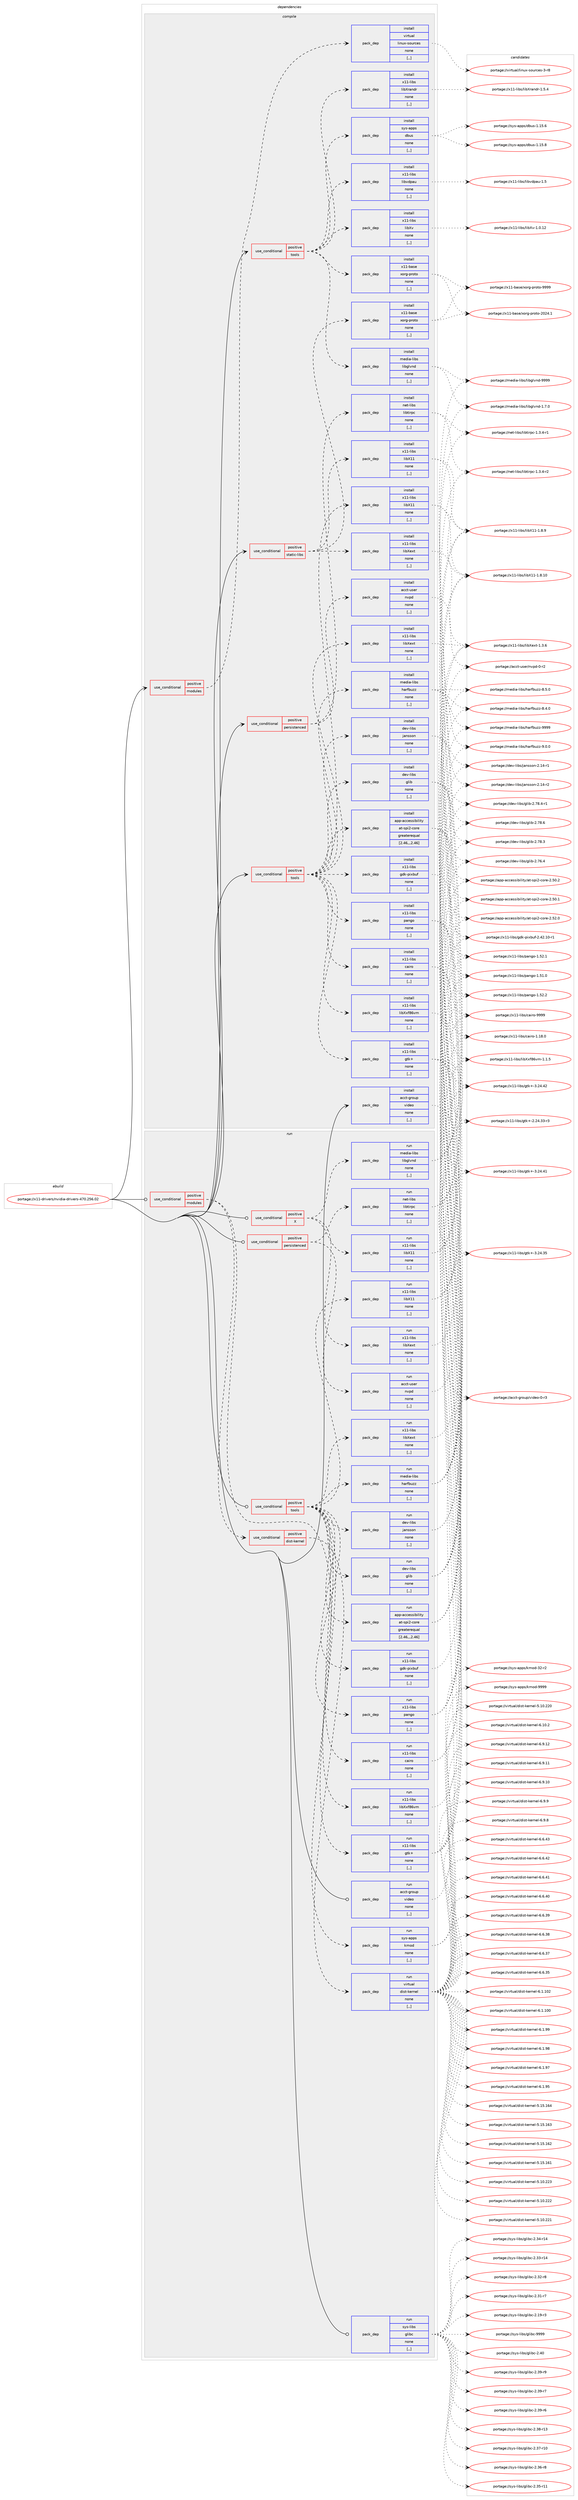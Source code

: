 digraph prolog {

# *************
# Graph options
# *************

newrank=true;
concentrate=true;
compound=true;
graph [rankdir=LR,fontname=Helvetica,fontsize=10,ranksep=1.5];#, ranksep=2.5, nodesep=0.2];
edge  [arrowhead=vee];
node  [fontname=Helvetica,fontsize=10];

# **********
# The ebuild
# **********

subgraph cluster_leftcol {
color=gray;
label=<<i>ebuild</i>>;
id [label="portage://x11-drivers/nvidia-drivers-470.256.02", color=red, width=4, href="../x11-drivers/nvidia-drivers-470.256.02.svg"];
}

# ****************
# The dependencies
# ****************

subgraph cluster_midcol {
color=gray;
label=<<i>dependencies</i>>;
subgraph cluster_compile {
fillcolor="#eeeeee";
style=filled;
label=<<i>compile</i>>;
subgraph cond121554 {
dependency456800 [label=<<TABLE BORDER="0" CELLBORDER="1" CELLSPACING="0" CELLPADDING="4"><TR><TD ROWSPAN="3" CELLPADDING="10">use_conditional</TD></TR><TR><TD>positive</TD></TR><TR><TD>modules</TD></TR></TABLE>>, shape=none, color=red];
subgraph pack331864 {
dependency456801 [label=<<TABLE BORDER="0" CELLBORDER="1" CELLSPACING="0" CELLPADDING="4" WIDTH="220"><TR><TD ROWSPAN="6" CELLPADDING="30">pack_dep</TD></TR><TR><TD WIDTH="110">install</TD></TR><TR><TD>virtual</TD></TR><TR><TD>linux-sources</TD></TR><TR><TD>none</TD></TR><TR><TD>[,,]</TD></TR></TABLE>>, shape=none, color=blue];
}
dependency456800:e -> dependency456801:w [weight=20,style="dashed",arrowhead="vee"];
}
id:e -> dependency456800:w [weight=20,style="solid",arrowhead="vee"];
subgraph cond121555 {
dependency456802 [label=<<TABLE BORDER="0" CELLBORDER="1" CELLSPACING="0" CELLPADDING="4"><TR><TD ROWSPAN="3" CELLPADDING="10">use_conditional</TD></TR><TR><TD>positive</TD></TR><TR><TD>persistenced</TD></TR></TABLE>>, shape=none, color=red];
subgraph pack331865 {
dependency456803 [label=<<TABLE BORDER="0" CELLBORDER="1" CELLSPACING="0" CELLPADDING="4" WIDTH="220"><TR><TD ROWSPAN="6" CELLPADDING="30">pack_dep</TD></TR><TR><TD WIDTH="110">install</TD></TR><TR><TD>acct-user</TD></TR><TR><TD>nvpd</TD></TR><TR><TD>none</TD></TR><TR><TD>[,,]</TD></TR></TABLE>>, shape=none, color=blue];
}
dependency456802:e -> dependency456803:w [weight=20,style="dashed",arrowhead="vee"];
subgraph pack331866 {
dependency456804 [label=<<TABLE BORDER="0" CELLBORDER="1" CELLSPACING="0" CELLPADDING="4" WIDTH="220"><TR><TD ROWSPAN="6" CELLPADDING="30">pack_dep</TD></TR><TR><TD WIDTH="110">install</TD></TR><TR><TD>net-libs</TD></TR><TR><TD>libtirpc</TD></TR><TR><TD>none</TD></TR><TR><TD>[,,]</TD></TR></TABLE>>, shape=none, color=blue];
}
dependency456802:e -> dependency456804:w [weight=20,style="dashed",arrowhead="vee"];
}
id:e -> dependency456802:w [weight=20,style="solid",arrowhead="vee"];
subgraph cond121556 {
dependency456805 [label=<<TABLE BORDER="0" CELLBORDER="1" CELLSPACING="0" CELLPADDING="4"><TR><TD ROWSPAN="3" CELLPADDING="10">use_conditional</TD></TR><TR><TD>positive</TD></TR><TR><TD>static-libs</TD></TR></TABLE>>, shape=none, color=red];
subgraph pack331867 {
dependency456806 [label=<<TABLE BORDER="0" CELLBORDER="1" CELLSPACING="0" CELLPADDING="4" WIDTH="220"><TR><TD ROWSPAN="6" CELLPADDING="30">pack_dep</TD></TR><TR><TD WIDTH="110">install</TD></TR><TR><TD>x11-base</TD></TR><TR><TD>xorg-proto</TD></TR><TR><TD>none</TD></TR><TR><TD>[,,]</TD></TR></TABLE>>, shape=none, color=blue];
}
dependency456805:e -> dependency456806:w [weight=20,style="dashed",arrowhead="vee"];
subgraph pack331868 {
dependency456807 [label=<<TABLE BORDER="0" CELLBORDER="1" CELLSPACING="0" CELLPADDING="4" WIDTH="220"><TR><TD ROWSPAN="6" CELLPADDING="30">pack_dep</TD></TR><TR><TD WIDTH="110">install</TD></TR><TR><TD>x11-libs</TD></TR><TR><TD>libX11</TD></TR><TR><TD>none</TD></TR><TR><TD>[,,]</TD></TR></TABLE>>, shape=none, color=blue];
}
dependency456805:e -> dependency456807:w [weight=20,style="dashed",arrowhead="vee"];
subgraph pack331869 {
dependency456808 [label=<<TABLE BORDER="0" CELLBORDER="1" CELLSPACING="0" CELLPADDING="4" WIDTH="220"><TR><TD ROWSPAN="6" CELLPADDING="30">pack_dep</TD></TR><TR><TD WIDTH="110">install</TD></TR><TR><TD>x11-libs</TD></TR><TR><TD>libXext</TD></TR><TR><TD>none</TD></TR><TR><TD>[,,]</TD></TR></TABLE>>, shape=none, color=blue];
}
dependency456805:e -> dependency456808:w [weight=20,style="dashed",arrowhead="vee"];
}
id:e -> dependency456805:w [weight=20,style="solid",arrowhead="vee"];
subgraph cond121557 {
dependency456809 [label=<<TABLE BORDER="0" CELLBORDER="1" CELLSPACING="0" CELLPADDING="4"><TR><TD ROWSPAN="3" CELLPADDING="10">use_conditional</TD></TR><TR><TD>positive</TD></TR><TR><TD>tools</TD></TR></TABLE>>, shape=none, color=red];
subgraph pack331870 {
dependency456810 [label=<<TABLE BORDER="0" CELLBORDER="1" CELLSPACING="0" CELLPADDING="4" WIDTH="220"><TR><TD ROWSPAN="6" CELLPADDING="30">pack_dep</TD></TR><TR><TD WIDTH="110">install</TD></TR><TR><TD>app-accessibility</TD></TR><TR><TD>at-spi2-core</TD></TR><TR><TD>greaterequal</TD></TR><TR><TD>[2.46,,,2.46]</TD></TR></TABLE>>, shape=none, color=blue];
}
dependency456809:e -> dependency456810:w [weight=20,style="dashed",arrowhead="vee"];
subgraph pack331871 {
dependency456811 [label=<<TABLE BORDER="0" CELLBORDER="1" CELLSPACING="0" CELLPADDING="4" WIDTH="220"><TR><TD ROWSPAN="6" CELLPADDING="30">pack_dep</TD></TR><TR><TD WIDTH="110">install</TD></TR><TR><TD>dev-libs</TD></TR><TR><TD>glib</TD></TR><TR><TD>none</TD></TR><TR><TD>[,,]</TD></TR></TABLE>>, shape=none, color=blue];
}
dependency456809:e -> dependency456811:w [weight=20,style="dashed",arrowhead="vee"];
subgraph pack331872 {
dependency456812 [label=<<TABLE BORDER="0" CELLBORDER="1" CELLSPACING="0" CELLPADDING="4" WIDTH="220"><TR><TD ROWSPAN="6" CELLPADDING="30">pack_dep</TD></TR><TR><TD WIDTH="110">install</TD></TR><TR><TD>dev-libs</TD></TR><TR><TD>jansson</TD></TR><TR><TD>none</TD></TR><TR><TD>[,,]</TD></TR></TABLE>>, shape=none, color=blue];
}
dependency456809:e -> dependency456812:w [weight=20,style="dashed",arrowhead="vee"];
subgraph pack331873 {
dependency456813 [label=<<TABLE BORDER="0" CELLBORDER="1" CELLSPACING="0" CELLPADDING="4" WIDTH="220"><TR><TD ROWSPAN="6" CELLPADDING="30">pack_dep</TD></TR><TR><TD WIDTH="110">install</TD></TR><TR><TD>media-libs</TD></TR><TR><TD>harfbuzz</TD></TR><TR><TD>none</TD></TR><TR><TD>[,,]</TD></TR></TABLE>>, shape=none, color=blue];
}
dependency456809:e -> dependency456813:w [weight=20,style="dashed",arrowhead="vee"];
subgraph pack331874 {
dependency456814 [label=<<TABLE BORDER="0" CELLBORDER="1" CELLSPACING="0" CELLPADDING="4" WIDTH="220"><TR><TD ROWSPAN="6" CELLPADDING="30">pack_dep</TD></TR><TR><TD WIDTH="110">install</TD></TR><TR><TD>x11-libs</TD></TR><TR><TD>cairo</TD></TR><TR><TD>none</TD></TR><TR><TD>[,,]</TD></TR></TABLE>>, shape=none, color=blue];
}
dependency456809:e -> dependency456814:w [weight=20,style="dashed",arrowhead="vee"];
subgraph pack331875 {
dependency456815 [label=<<TABLE BORDER="0" CELLBORDER="1" CELLSPACING="0" CELLPADDING="4" WIDTH="220"><TR><TD ROWSPAN="6" CELLPADDING="30">pack_dep</TD></TR><TR><TD WIDTH="110">install</TD></TR><TR><TD>x11-libs</TD></TR><TR><TD>gdk-pixbuf</TD></TR><TR><TD>none</TD></TR><TR><TD>[,,]</TD></TR></TABLE>>, shape=none, color=blue];
}
dependency456809:e -> dependency456815:w [weight=20,style="dashed",arrowhead="vee"];
subgraph pack331876 {
dependency456816 [label=<<TABLE BORDER="0" CELLBORDER="1" CELLSPACING="0" CELLPADDING="4" WIDTH="220"><TR><TD ROWSPAN="6" CELLPADDING="30">pack_dep</TD></TR><TR><TD WIDTH="110">install</TD></TR><TR><TD>x11-libs</TD></TR><TR><TD>gtk+</TD></TR><TR><TD>none</TD></TR><TR><TD>[,,]</TD></TR></TABLE>>, shape=none, color=blue];
}
dependency456809:e -> dependency456816:w [weight=20,style="dashed",arrowhead="vee"];
subgraph pack331877 {
dependency456817 [label=<<TABLE BORDER="0" CELLBORDER="1" CELLSPACING="0" CELLPADDING="4" WIDTH="220"><TR><TD ROWSPAN="6" CELLPADDING="30">pack_dep</TD></TR><TR><TD WIDTH="110">install</TD></TR><TR><TD>x11-libs</TD></TR><TR><TD>libX11</TD></TR><TR><TD>none</TD></TR><TR><TD>[,,]</TD></TR></TABLE>>, shape=none, color=blue];
}
dependency456809:e -> dependency456817:w [weight=20,style="dashed",arrowhead="vee"];
subgraph pack331878 {
dependency456818 [label=<<TABLE BORDER="0" CELLBORDER="1" CELLSPACING="0" CELLPADDING="4" WIDTH="220"><TR><TD ROWSPAN="6" CELLPADDING="30">pack_dep</TD></TR><TR><TD WIDTH="110">install</TD></TR><TR><TD>x11-libs</TD></TR><TR><TD>libXext</TD></TR><TR><TD>none</TD></TR><TR><TD>[,,]</TD></TR></TABLE>>, shape=none, color=blue];
}
dependency456809:e -> dependency456818:w [weight=20,style="dashed",arrowhead="vee"];
subgraph pack331879 {
dependency456819 [label=<<TABLE BORDER="0" CELLBORDER="1" CELLSPACING="0" CELLPADDING="4" WIDTH="220"><TR><TD ROWSPAN="6" CELLPADDING="30">pack_dep</TD></TR><TR><TD WIDTH="110">install</TD></TR><TR><TD>x11-libs</TD></TR><TR><TD>libXxf86vm</TD></TR><TR><TD>none</TD></TR><TR><TD>[,,]</TD></TR></TABLE>>, shape=none, color=blue];
}
dependency456809:e -> dependency456819:w [weight=20,style="dashed",arrowhead="vee"];
subgraph pack331880 {
dependency456820 [label=<<TABLE BORDER="0" CELLBORDER="1" CELLSPACING="0" CELLPADDING="4" WIDTH="220"><TR><TD ROWSPAN="6" CELLPADDING="30">pack_dep</TD></TR><TR><TD WIDTH="110">install</TD></TR><TR><TD>x11-libs</TD></TR><TR><TD>pango</TD></TR><TR><TD>none</TD></TR><TR><TD>[,,]</TD></TR></TABLE>>, shape=none, color=blue];
}
dependency456809:e -> dependency456820:w [weight=20,style="dashed",arrowhead="vee"];
}
id:e -> dependency456809:w [weight=20,style="solid",arrowhead="vee"];
subgraph cond121558 {
dependency456821 [label=<<TABLE BORDER="0" CELLBORDER="1" CELLSPACING="0" CELLPADDING="4"><TR><TD ROWSPAN="3" CELLPADDING="10">use_conditional</TD></TR><TR><TD>positive</TD></TR><TR><TD>tools</TD></TR></TABLE>>, shape=none, color=red];
subgraph pack331881 {
dependency456822 [label=<<TABLE BORDER="0" CELLBORDER="1" CELLSPACING="0" CELLPADDING="4" WIDTH="220"><TR><TD ROWSPAN="6" CELLPADDING="30">pack_dep</TD></TR><TR><TD WIDTH="110">install</TD></TR><TR><TD>media-libs</TD></TR><TR><TD>libglvnd</TD></TR><TR><TD>none</TD></TR><TR><TD>[,,]</TD></TR></TABLE>>, shape=none, color=blue];
}
dependency456821:e -> dependency456822:w [weight=20,style="dashed",arrowhead="vee"];
subgraph pack331882 {
dependency456823 [label=<<TABLE BORDER="0" CELLBORDER="1" CELLSPACING="0" CELLPADDING="4" WIDTH="220"><TR><TD ROWSPAN="6" CELLPADDING="30">pack_dep</TD></TR><TR><TD WIDTH="110">install</TD></TR><TR><TD>sys-apps</TD></TR><TR><TD>dbus</TD></TR><TR><TD>none</TD></TR><TR><TD>[,,]</TD></TR></TABLE>>, shape=none, color=blue];
}
dependency456821:e -> dependency456823:w [weight=20,style="dashed",arrowhead="vee"];
subgraph pack331883 {
dependency456824 [label=<<TABLE BORDER="0" CELLBORDER="1" CELLSPACING="0" CELLPADDING="4" WIDTH="220"><TR><TD ROWSPAN="6" CELLPADDING="30">pack_dep</TD></TR><TR><TD WIDTH="110">install</TD></TR><TR><TD>x11-base</TD></TR><TR><TD>xorg-proto</TD></TR><TR><TD>none</TD></TR><TR><TD>[,,]</TD></TR></TABLE>>, shape=none, color=blue];
}
dependency456821:e -> dependency456824:w [weight=20,style="dashed",arrowhead="vee"];
subgraph pack331884 {
dependency456825 [label=<<TABLE BORDER="0" CELLBORDER="1" CELLSPACING="0" CELLPADDING="4" WIDTH="220"><TR><TD ROWSPAN="6" CELLPADDING="30">pack_dep</TD></TR><TR><TD WIDTH="110">install</TD></TR><TR><TD>x11-libs</TD></TR><TR><TD>libXrandr</TD></TR><TR><TD>none</TD></TR><TR><TD>[,,]</TD></TR></TABLE>>, shape=none, color=blue];
}
dependency456821:e -> dependency456825:w [weight=20,style="dashed",arrowhead="vee"];
subgraph pack331885 {
dependency456826 [label=<<TABLE BORDER="0" CELLBORDER="1" CELLSPACING="0" CELLPADDING="4" WIDTH="220"><TR><TD ROWSPAN="6" CELLPADDING="30">pack_dep</TD></TR><TR><TD WIDTH="110">install</TD></TR><TR><TD>x11-libs</TD></TR><TR><TD>libXv</TD></TR><TR><TD>none</TD></TR><TR><TD>[,,]</TD></TR></TABLE>>, shape=none, color=blue];
}
dependency456821:e -> dependency456826:w [weight=20,style="dashed",arrowhead="vee"];
subgraph pack331886 {
dependency456827 [label=<<TABLE BORDER="0" CELLBORDER="1" CELLSPACING="0" CELLPADDING="4" WIDTH="220"><TR><TD ROWSPAN="6" CELLPADDING="30">pack_dep</TD></TR><TR><TD WIDTH="110">install</TD></TR><TR><TD>x11-libs</TD></TR><TR><TD>libvdpau</TD></TR><TR><TD>none</TD></TR><TR><TD>[,,]</TD></TR></TABLE>>, shape=none, color=blue];
}
dependency456821:e -> dependency456827:w [weight=20,style="dashed",arrowhead="vee"];
}
id:e -> dependency456821:w [weight=20,style="solid",arrowhead="vee"];
subgraph pack331887 {
dependency456828 [label=<<TABLE BORDER="0" CELLBORDER="1" CELLSPACING="0" CELLPADDING="4" WIDTH="220"><TR><TD ROWSPAN="6" CELLPADDING="30">pack_dep</TD></TR><TR><TD WIDTH="110">install</TD></TR><TR><TD>acct-group</TD></TR><TR><TD>video</TD></TR><TR><TD>none</TD></TR><TR><TD>[,,]</TD></TR></TABLE>>, shape=none, color=blue];
}
id:e -> dependency456828:w [weight=20,style="solid",arrowhead="vee"];
}
subgraph cluster_compileandrun {
fillcolor="#eeeeee";
style=filled;
label=<<i>compile and run</i>>;
}
subgraph cluster_run {
fillcolor="#eeeeee";
style=filled;
label=<<i>run</i>>;
subgraph cond121559 {
dependency456829 [label=<<TABLE BORDER="0" CELLBORDER="1" CELLSPACING="0" CELLPADDING="4"><TR><TD ROWSPAN="3" CELLPADDING="10">use_conditional</TD></TR><TR><TD>positive</TD></TR><TR><TD>X</TD></TR></TABLE>>, shape=none, color=red];
subgraph pack331888 {
dependency456830 [label=<<TABLE BORDER="0" CELLBORDER="1" CELLSPACING="0" CELLPADDING="4" WIDTH="220"><TR><TD ROWSPAN="6" CELLPADDING="30">pack_dep</TD></TR><TR><TD WIDTH="110">run</TD></TR><TR><TD>media-libs</TD></TR><TR><TD>libglvnd</TD></TR><TR><TD>none</TD></TR><TR><TD>[,,]</TD></TR></TABLE>>, shape=none, color=blue];
}
dependency456829:e -> dependency456830:w [weight=20,style="dashed",arrowhead="vee"];
subgraph pack331889 {
dependency456831 [label=<<TABLE BORDER="0" CELLBORDER="1" CELLSPACING="0" CELLPADDING="4" WIDTH="220"><TR><TD ROWSPAN="6" CELLPADDING="30">pack_dep</TD></TR><TR><TD WIDTH="110">run</TD></TR><TR><TD>x11-libs</TD></TR><TR><TD>libX11</TD></TR><TR><TD>none</TD></TR><TR><TD>[,,]</TD></TR></TABLE>>, shape=none, color=blue];
}
dependency456829:e -> dependency456831:w [weight=20,style="dashed",arrowhead="vee"];
subgraph pack331890 {
dependency456832 [label=<<TABLE BORDER="0" CELLBORDER="1" CELLSPACING="0" CELLPADDING="4" WIDTH="220"><TR><TD ROWSPAN="6" CELLPADDING="30">pack_dep</TD></TR><TR><TD WIDTH="110">run</TD></TR><TR><TD>x11-libs</TD></TR><TR><TD>libXext</TD></TR><TR><TD>none</TD></TR><TR><TD>[,,]</TD></TR></TABLE>>, shape=none, color=blue];
}
dependency456829:e -> dependency456832:w [weight=20,style="dashed",arrowhead="vee"];
}
id:e -> dependency456829:w [weight=20,style="solid",arrowhead="odot"];
subgraph cond121560 {
dependency456833 [label=<<TABLE BORDER="0" CELLBORDER="1" CELLSPACING="0" CELLPADDING="4"><TR><TD ROWSPAN="3" CELLPADDING="10">use_conditional</TD></TR><TR><TD>positive</TD></TR><TR><TD>modules</TD></TR></TABLE>>, shape=none, color=red];
subgraph pack331891 {
dependency456834 [label=<<TABLE BORDER="0" CELLBORDER="1" CELLSPACING="0" CELLPADDING="4" WIDTH="220"><TR><TD ROWSPAN="6" CELLPADDING="30">pack_dep</TD></TR><TR><TD WIDTH="110">run</TD></TR><TR><TD>sys-apps</TD></TR><TR><TD>kmod</TD></TR><TR><TD>none</TD></TR><TR><TD>[,,]</TD></TR></TABLE>>, shape=none, color=blue];
}
dependency456833:e -> dependency456834:w [weight=20,style="dashed",arrowhead="vee"];
subgraph cond121561 {
dependency456835 [label=<<TABLE BORDER="0" CELLBORDER="1" CELLSPACING="0" CELLPADDING="4"><TR><TD ROWSPAN="3" CELLPADDING="10">use_conditional</TD></TR><TR><TD>positive</TD></TR><TR><TD>dist-kernel</TD></TR></TABLE>>, shape=none, color=red];
subgraph pack331892 {
dependency456836 [label=<<TABLE BORDER="0" CELLBORDER="1" CELLSPACING="0" CELLPADDING="4" WIDTH="220"><TR><TD ROWSPAN="6" CELLPADDING="30">pack_dep</TD></TR><TR><TD WIDTH="110">run</TD></TR><TR><TD>virtual</TD></TR><TR><TD>dist-kernel</TD></TR><TR><TD>none</TD></TR><TR><TD>[,,]</TD></TR></TABLE>>, shape=none, color=blue];
}
dependency456835:e -> dependency456836:w [weight=20,style="dashed",arrowhead="vee"];
}
dependency456833:e -> dependency456835:w [weight=20,style="dashed",arrowhead="vee"];
}
id:e -> dependency456833:w [weight=20,style="solid",arrowhead="odot"];
subgraph cond121562 {
dependency456837 [label=<<TABLE BORDER="0" CELLBORDER="1" CELLSPACING="0" CELLPADDING="4"><TR><TD ROWSPAN="3" CELLPADDING="10">use_conditional</TD></TR><TR><TD>positive</TD></TR><TR><TD>persistenced</TD></TR></TABLE>>, shape=none, color=red];
subgraph pack331893 {
dependency456838 [label=<<TABLE BORDER="0" CELLBORDER="1" CELLSPACING="0" CELLPADDING="4" WIDTH="220"><TR><TD ROWSPAN="6" CELLPADDING="30">pack_dep</TD></TR><TR><TD WIDTH="110">run</TD></TR><TR><TD>acct-user</TD></TR><TR><TD>nvpd</TD></TR><TR><TD>none</TD></TR><TR><TD>[,,]</TD></TR></TABLE>>, shape=none, color=blue];
}
dependency456837:e -> dependency456838:w [weight=20,style="dashed",arrowhead="vee"];
subgraph pack331894 {
dependency456839 [label=<<TABLE BORDER="0" CELLBORDER="1" CELLSPACING="0" CELLPADDING="4" WIDTH="220"><TR><TD ROWSPAN="6" CELLPADDING="30">pack_dep</TD></TR><TR><TD WIDTH="110">run</TD></TR><TR><TD>net-libs</TD></TR><TR><TD>libtirpc</TD></TR><TR><TD>none</TD></TR><TR><TD>[,,]</TD></TR></TABLE>>, shape=none, color=blue];
}
dependency456837:e -> dependency456839:w [weight=20,style="dashed",arrowhead="vee"];
}
id:e -> dependency456837:w [weight=20,style="solid",arrowhead="odot"];
subgraph cond121563 {
dependency456840 [label=<<TABLE BORDER="0" CELLBORDER="1" CELLSPACING="0" CELLPADDING="4"><TR><TD ROWSPAN="3" CELLPADDING="10">use_conditional</TD></TR><TR><TD>positive</TD></TR><TR><TD>tools</TD></TR></TABLE>>, shape=none, color=red];
subgraph pack331895 {
dependency456841 [label=<<TABLE BORDER="0" CELLBORDER="1" CELLSPACING="0" CELLPADDING="4" WIDTH="220"><TR><TD ROWSPAN="6" CELLPADDING="30">pack_dep</TD></TR><TR><TD WIDTH="110">run</TD></TR><TR><TD>app-accessibility</TD></TR><TR><TD>at-spi2-core</TD></TR><TR><TD>greaterequal</TD></TR><TR><TD>[2.46,,,2.46]</TD></TR></TABLE>>, shape=none, color=blue];
}
dependency456840:e -> dependency456841:w [weight=20,style="dashed",arrowhead="vee"];
subgraph pack331896 {
dependency456842 [label=<<TABLE BORDER="0" CELLBORDER="1" CELLSPACING="0" CELLPADDING="4" WIDTH="220"><TR><TD ROWSPAN="6" CELLPADDING="30">pack_dep</TD></TR><TR><TD WIDTH="110">run</TD></TR><TR><TD>dev-libs</TD></TR><TR><TD>glib</TD></TR><TR><TD>none</TD></TR><TR><TD>[,,]</TD></TR></TABLE>>, shape=none, color=blue];
}
dependency456840:e -> dependency456842:w [weight=20,style="dashed",arrowhead="vee"];
subgraph pack331897 {
dependency456843 [label=<<TABLE BORDER="0" CELLBORDER="1" CELLSPACING="0" CELLPADDING="4" WIDTH="220"><TR><TD ROWSPAN="6" CELLPADDING="30">pack_dep</TD></TR><TR><TD WIDTH="110">run</TD></TR><TR><TD>dev-libs</TD></TR><TR><TD>jansson</TD></TR><TR><TD>none</TD></TR><TR><TD>[,,]</TD></TR></TABLE>>, shape=none, color=blue];
}
dependency456840:e -> dependency456843:w [weight=20,style="dashed",arrowhead="vee"];
subgraph pack331898 {
dependency456844 [label=<<TABLE BORDER="0" CELLBORDER="1" CELLSPACING="0" CELLPADDING="4" WIDTH="220"><TR><TD ROWSPAN="6" CELLPADDING="30">pack_dep</TD></TR><TR><TD WIDTH="110">run</TD></TR><TR><TD>media-libs</TD></TR><TR><TD>harfbuzz</TD></TR><TR><TD>none</TD></TR><TR><TD>[,,]</TD></TR></TABLE>>, shape=none, color=blue];
}
dependency456840:e -> dependency456844:w [weight=20,style="dashed",arrowhead="vee"];
subgraph pack331899 {
dependency456845 [label=<<TABLE BORDER="0" CELLBORDER="1" CELLSPACING="0" CELLPADDING="4" WIDTH="220"><TR><TD ROWSPAN="6" CELLPADDING="30">pack_dep</TD></TR><TR><TD WIDTH="110">run</TD></TR><TR><TD>x11-libs</TD></TR><TR><TD>cairo</TD></TR><TR><TD>none</TD></TR><TR><TD>[,,]</TD></TR></TABLE>>, shape=none, color=blue];
}
dependency456840:e -> dependency456845:w [weight=20,style="dashed",arrowhead="vee"];
subgraph pack331900 {
dependency456846 [label=<<TABLE BORDER="0" CELLBORDER="1" CELLSPACING="0" CELLPADDING="4" WIDTH="220"><TR><TD ROWSPAN="6" CELLPADDING="30">pack_dep</TD></TR><TR><TD WIDTH="110">run</TD></TR><TR><TD>x11-libs</TD></TR><TR><TD>gdk-pixbuf</TD></TR><TR><TD>none</TD></TR><TR><TD>[,,]</TD></TR></TABLE>>, shape=none, color=blue];
}
dependency456840:e -> dependency456846:w [weight=20,style="dashed",arrowhead="vee"];
subgraph pack331901 {
dependency456847 [label=<<TABLE BORDER="0" CELLBORDER="1" CELLSPACING="0" CELLPADDING="4" WIDTH="220"><TR><TD ROWSPAN="6" CELLPADDING="30">pack_dep</TD></TR><TR><TD WIDTH="110">run</TD></TR><TR><TD>x11-libs</TD></TR><TR><TD>gtk+</TD></TR><TR><TD>none</TD></TR><TR><TD>[,,]</TD></TR></TABLE>>, shape=none, color=blue];
}
dependency456840:e -> dependency456847:w [weight=20,style="dashed",arrowhead="vee"];
subgraph pack331902 {
dependency456848 [label=<<TABLE BORDER="0" CELLBORDER="1" CELLSPACING="0" CELLPADDING="4" WIDTH="220"><TR><TD ROWSPAN="6" CELLPADDING="30">pack_dep</TD></TR><TR><TD WIDTH="110">run</TD></TR><TR><TD>x11-libs</TD></TR><TR><TD>libX11</TD></TR><TR><TD>none</TD></TR><TR><TD>[,,]</TD></TR></TABLE>>, shape=none, color=blue];
}
dependency456840:e -> dependency456848:w [weight=20,style="dashed",arrowhead="vee"];
subgraph pack331903 {
dependency456849 [label=<<TABLE BORDER="0" CELLBORDER="1" CELLSPACING="0" CELLPADDING="4" WIDTH="220"><TR><TD ROWSPAN="6" CELLPADDING="30">pack_dep</TD></TR><TR><TD WIDTH="110">run</TD></TR><TR><TD>x11-libs</TD></TR><TR><TD>libXext</TD></TR><TR><TD>none</TD></TR><TR><TD>[,,]</TD></TR></TABLE>>, shape=none, color=blue];
}
dependency456840:e -> dependency456849:w [weight=20,style="dashed",arrowhead="vee"];
subgraph pack331904 {
dependency456850 [label=<<TABLE BORDER="0" CELLBORDER="1" CELLSPACING="0" CELLPADDING="4" WIDTH="220"><TR><TD ROWSPAN="6" CELLPADDING="30">pack_dep</TD></TR><TR><TD WIDTH="110">run</TD></TR><TR><TD>x11-libs</TD></TR><TR><TD>libXxf86vm</TD></TR><TR><TD>none</TD></TR><TR><TD>[,,]</TD></TR></TABLE>>, shape=none, color=blue];
}
dependency456840:e -> dependency456850:w [weight=20,style="dashed",arrowhead="vee"];
subgraph pack331905 {
dependency456851 [label=<<TABLE BORDER="0" CELLBORDER="1" CELLSPACING="0" CELLPADDING="4" WIDTH="220"><TR><TD ROWSPAN="6" CELLPADDING="30">pack_dep</TD></TR><TR><TD WIDTH="110">run</TD></TR><TR><TD>x11-libs</TD></TR><TR><TD>pango</TD></TR><TR><TD>none</TD></TR><TR><TD>[,,]</TD></TR></TABLE>>, shape=none, color=blue];
}
dependency456840:e -> dependency456851:w [weight=20,style="dashed",arrowhead="vee"];
}
id:e -> dependency456840:w [weight=20,style="solid",arrowhead="odot"];
subgraph pack331906 {
dependency456852 [label=<<TABLE BORDER="0" CELLBORDER="1" CELLSPACING="0" CELLPADDING="4" WIDTH="220"><TR><TD ROWSPAN="6" CELLPADDING="30">pack_dep</TD></TR><TR><TD WIDTH="110">run</TD></TR><TR><TD>acct-group</TD></TR><TR><TD>video</TD></TR><TR><TD>none</TD></TR><TR><TD>[,,]</TD></TR></TABLE>>, shape=none, color=blue];
}
id:e -> dependency456852:w [weight=20,style="solid",arrowhead="odot"];
subgraph pack331907 {
dependency456853 [label=<<TABLE BORDER="0" CELLBORDER="1" CELLSPACING="0" CELLPADDING="4" WIDTH="220"><TR><TD ROWSPAN="6" CELLPADDING="30">pack_dep</TD></TR><TR><TD WIDTH="110">run</TD></TR><TR><TD>sys-libs</TD></TR><TR><TD>glibc</TD></TR><TR><TD>none</TD></TR><TR><TD>[,,]</TD></TR></TABLE>>, shape=none, color=blue];
}
id:e -> dependency456853:w [weight=20,style="solid",arrowhead="odot"];
}
}

# **************
# The candidates
# **************

subgraph cluster_choices {
rank=same;
color=gray;
label=<<i>candidates</i>>;

subgraph choice331864 {
color=black;
nodesep=1;
choice1181051141161179710847108105110117120451151111171149910111545514511456 [label="portage://virtual/linux-sources-3-r8", color=red, width=4,href="../virtual/linux-sources-3-r8.svg"];
dependency456801:e -> choice1181051141161179710847108105110117120451151111171149910111545514511456:w [style=dotted,weight="100"];
}
subgraph choice331865 {
color=black;
nodesep=1;
choice979999116451171151011144711011811210045484511450 [label="portage://acct-user/nvpd-0-r2", color=red, width=4,href="../acct-user/nvpd-0-r2.svg"];
dependency456803:e -> choice979999116451171151011144711011811210045484511450:w [style=dotted,weight="100"];
}
subgraph choice331866 {
color=black;
nodesep=1;
choice11010111645108105981154710810598116105114112994549465146524511450 [label="portage://net-libs/libtirpc-1.3.4-r2", color=red, width=4,href="../net-libs/libtirpc-1.3.4-r2.svg"];
choice11010111645108105981154710810598116105114112994549465146524511449 [label="portage://net-libs/libtirpc-1.3.4-r1", color=red, width=4,href="../net-libs/libtirpc-1.3.4-r1.svg"];
dependency456804:e -> choice11010111645108105981154710810598116105114112994549465146524511450:w [style=dotted,weight="100"];
dependency456804:e -> choice11010111645108105981154710810598116105114112994549465146524511449:w [style=dotted,weight="100"];
}
subgraph choice331867 {
color=black;
nodesep=1;
choice120494945989711510147120111114103451121141111161114557575757 [label="portage://x11-base/xorg-proto-9999", color=red, width=4,href="../x11-base/xorg-proto-9999.svg"];
choice1204949459897115101471201111141034511211411111611145504850524649 [label="portage://x11-base/xorg-proto-2024.1", color=red, width=4,href="../x11-base/xorg-proto-2024.1.svg"];
dependency456806:e -> choice120494945989711510147120111114103451121141111161114557575757:w [style=dotted,weight="100"];
dependency456806:e -> choice1204949459897115101471201111141034511211411111611145504850524649:w [style=dotted,weight="100"];
}
subgraph choice331868 {
color=black;
nodesep=1;
choice12049494510810598115471081059888494945494656464948 [label="portage://x11-libs/libX11-1.8.10", color=red, width=4,href="../x11-libs/libX11-1.8.10.svg"];
choice120494945108105981154710810598884949454946564657 [label="portage://x11-libs/libX11-1.8.9", color=red, width=4,href="../x11-libs/libX11-1.8.9.svg"];
dependency456807:e -> choice12049494510810598115471081059888494945494656464948:w [style=dotted,weight="100"];
dependency456807:e -> choice120494945108105981154710810598884949454946564657:w [style=dotted,weight="100"];
}
subgraph choice331869 {
color=black;
nodesep=1;
choice12049494510810598115471081059888101120116454946514654 [label="portage://x11-libs/libXext-1.3.6", color=red, width=4,href="../x11-libs/libXext-1.3.6.svg"];
dependency456808:e -> choice12049494510810598115471081059888101120116454946514654:w [style=dotted,weight="100"];
}
subgraph choice331870 {
color=black;
nodesep=1;
choice97112112459799991011151151059810510810511612147971164511511210550459911111410145504653504648 [label="portage://app-accessibility/at-spi2-core-2.52.0", color=red, width=4,href="../app-accessibility/at-spi2-core-2.52.0.svg"];
choice97112112459799991011151151059810510810511612147971164511511210550459911111410145504653484650 [label="portage://app-accessibility/at-spi2-core-2.50.2", color=red, width=4,href="../app-accessibility/at-spi2-core-2.50.2.svg"];
choice97112112459799991011151151059810510810511612147971164511511210550459911111410145504653484649 [label="portage://app-accessibility/at-spi2-core-2.50.1", color=red, width=4,href="../app-accessibility/at-spi2-core-2.50.1.svg"];
dependency456810:e -> choice97112112459799991011151151059810510810511612147971164511511210550459911111410145504653504648:w [style=dotted,weight="100"];
dependency456810:e -> choice97112112459799991011151151059810510810511612147971164511511210550459911111410145504653484650:w [style=dotted,weight="100"];
dependency456810:e -> choice97112112459799991011151151059810510810511612147971164511511210550459911111410145504653484649:w [style=dotted,weight="100"];
}
subgraph choice331871 {
color=black;
nodesep=1;
choice1001011184510810598115471031081059845504655564654 [label="portage://dev-libs/glib-2.78.6", color=red, width=4,href="../dev-libs/glib-2.78.6.svg"];
choice10010111845108105981154710310810598455046555646524511449 [label="portage://dev-libs/glib-2.78.4-r1", color=red, width=4,href="../dev-libs/glib-2.78.4-r1.svg"];
choice1001011184510810598115471031081059845504655564651 [label="portage://dev-libs/glib-2.78.3", color=red, width=4,href="../dev-libs/glib-2.78.3.svg"];
choice1001011184510810598115471031081059845504655544652 [label="portage://dev-libs/glib-2.76.4", color=red, width=4,href="../dev-libs/glib-2.76.4.svg"];
dependency456811:e -> choice1001011184510810598115471031081059845504655564654:w [style=dotted,weight="100"];
dependency456811:e -> choice10010111845108105981154710310810598455046555646524511449:w [style=dotted,weight="100"];
dependency456811:e -> choice1001011184510810598115471031081059845504655564651:w [style=dotted,weight="100"];
dependency456811:e -> choice1001011184510810598115471031081059845504655544652:w [style=dotted,weight="100"];
}
subgraph choice331872 {
color=black;
nodesep=1;
choice1001011184510810598115471069711011511511111045504649524511450 [label="portage://dev-libs/jansson-2.14-r2", color=red, width=4,href="../dev-libs/jansson-2.14-r2.svg"];
choice1001011184510810598115471069711011511511111045504649524511449 [label="portage://dev-libs/jansson-2.14-r1", color=red, width=4,href="../dev-libs/jansson-2.14-r1.svg"];
dependency456812:e -> choice1001011184510810598115471069711011511511111045504649524511450:w [style=dotted,weight="100"];
dependency456812:e -> choice1001011184510810598115471069711011511511111045504649524511449:w [style=dotted,weight="100"];
}
subgraph choice331873 {
color=black;
nodesep=1;
choice1091011001059745108105981154710497114102981171221224557575757 [label="portage://media-libs/harfbuzz-9999", color=red, width=4,href="../media-libs/harfbuzz-9999.svg"];
choice109101100105974510810598115471049711410298117122122455746484648 [label="portage://media-libs/harfbuzz-9.0.0", color=red, width=4,href="../media-libs/harfbuzz-9.0.0.svg"];
choice109101100105974510810598115471049711410298117122122455646534648 [label="portage://media-libs/harfbuzz-8.5.0", color=red, width=4,href="../media-libs/harfbuzz-8.5.0.svg"];
choice109101100105974510810598115471049711410298117122122455646524648 [label="portage://media-libs/harfbuzz-8.4.0", color=red, width=4,href="../media-libs/harfbuzz-8.4.0.svg"];
dependency456813:e -> choice1091011001059745108105981154710497114102981171221224557575757:w [style=dotted,weight="100"];
dependency456813:e -> choice109101100105974510810598115471049711410298117122122455746484648:w [style=dotted,weight="100"];
dependency456813:e -> choice109101100105974510810598115471049711410298117122122455646534648:w [style=dotted,weight="100"];
dependency456813:e -> choice109101100105974510810598115471049711410298117122122455646524648:w [style=dotted,weight="100"];
}
subgraph choice331874 {
color=black;
nodesep=1;
choice120494945108105981154799971051141114557575757 [label="portage://x11-libs/cairo-9999", color=red, width=4,href="../x11-libs/cairo-9999.svg"];
choice1204949451081059811547999710511411145494649564648 [label="portage://x11-libs/cairo-1.18.0", color=red, width=4,href="../x11-libs/cairo-1.18.0.svg"];
dependency456814:e -> choice120494945108105981154799971051141114557575757:w [style=dotted,weight="100"];
dependency456814:e -> choice1204949451081059811547999710511411145494649564648:w [style=dotted,weight="100"];
}
subgraph choice331875 {
color=black;
nodesep=1;
choice1204949451081059811547103100107451121051209811710245504652504649484511449 [label="portage://x11-libs/gdk-pixbuf-2.42.10-r1", color=red, width=4,href="../x11-libs/gdk-pixbuf-2.42.10-r1.svg"];
dependency456815:e -> choice1204949451081059811547103100107451121051209811710245504652504649484511449:w [style=dotted,weight="100"];
}
subgraph choice331876 {
color=black;
nodesep=1;
choice1204949451081059811547103116107434551465052465250 [label="portage://x11-libs/gtk+-3.24.42", color=red, width=4,href="../x11-libs/gtk+-3.24.42.svg"];
choice1204949451081059811547103116107434551465052465249 [label="portage://x11-libs/gtk+-3.24.41", color=red, width=4,href="../x11-libs/gtk+-3.24.41.svg"];
choice1204949451081059811547103116107434551465052465153 [label="portage://x11-libs/gtk+-3.24.35", color=red, width=4,href="../x11-libs/gtk+-3.24.35.svg"];
choice12049494510810598115471031161074345504650524651514511451 [label="portage://x11-libs/gtk+-2.24.33-r3", color=red, width=4,href="../x11-libs/gtk+-2.24.33-r3.svg"];
dependency456816:e -> choice1204949451081059811547103116107434551465052465250:w [style=dotted,weight="100"];
dependency456816:e -> choice1204949451081059811547103116107434551465052465249:w [style=dotted,weight="100"];
dependency456816:e -> choice1204949451081059811547103116107434551465052465153:w [style=dotted,weight="100"];
dependency456816:e -> choice12049494510810598115471031161074345504650524651514511451:w [style=dotted,weight="100"];
}
subgraph choice331877 {
color=black;
nodesep=1;
choice12049494510810598115471081059888494945494656464948 [label="portage://x11-libs/libX11-1.8.10", color=red, width=4,href="../x11-libs/libX11-1.8.10.svg"];
choice120494945108105981154710810598884949454946564657 [label="portage://x11-libs/libX11-1.8.9", color=red, width=4,href="../x11-libs/libX11-1.8.9.svg"];
dependency456817:e -> choice12049494510810598115471081059888494945494656464948:w [style=dotted,weight="100"];
dependency456817:e -> choice120494945108105981154710810598884949454946564657:w [style=dotted,weight="100"];
}
subgraph choice331878 {
color=black;
nodesep=1;
choice12049494510810598115471081059888101120116454946514654 [label="portage://x11-libs/libXext-1.3.6", color=red, width=4,href="../x11-libs/libXext-1.3.6.svg"];
dependency456818:e -> choice12049494510810598115471081059888101120116454946514654:w [style=dotted,weight="100"];
}
subgraph choice331879 {
color=black;
nodesep=1;
choice120494945108105981154710810598881201025654118109454946494653 [label="portage://x11-libs/libXxf86vm-1.1.5", color=red, width=4,href="../x11-libs/libXxf86vm-1.1.5.svg"];
dependency456819:e -> choice120494945108105981154710810598881201025654118109454946494653:w [style=dotted,weight="100"];
}
subgraph choice331880 {
color=black;
nodesep=1;
choice12049494510810598115471129711010311145494653504650 [label="portage://x11-libs/pango-1.52.2", color=red, width=4,href="../x11-libs/pango-1.52.2.svg"];
choice12049494510810598115471129711010311145494653504649 [label="portage://x11-libs/pango-1.52.1", color=red, width=4,href="../x11-libs/pango-1.52.1.svg"];
choice12049494510810598115471129711010311145494653494648 [label="portage://x11-libs/pango-1.51.0", color=red, width=4,href="../x11-libs/pango-1.51.0.svg"];
dependency456820:e -> choice12049494510810598115471129711010311145494653504650:w [style=dotted,weight="100"];
dependency456820:e -> choice12049494510810598115471129711010311145494653504649:w [style=dotted,weight="100"];
dependency456820:e -> choice12049494510810598115471129711010311145494653494648:w [style=dotted,weight="100"];
}
subgraph choice331881 {
color=black;
nodesep=1;
choice10910110010597451081059811547108105981031081181101004557575757 [label="portage://media-libs/libglvnd-9999", color=red, width=4,href="../media-libs/libglvnd-9999.svg"];
choice1091011001059745108105981154710810598103108118110100454946554648 [label="portage://media-libs/libglvnd-1.7.0", color=red, width=4,href="../media-libs/libglvnd-1.7.0.svg"];
dependency456822:e -> choice10910110010597451081059811547108105981031081181101004557575757:w [style=dotted,weight="100"];
dependency456822:e -> choice1091011001059745108105981154710810598103108118110100454946554648:w [style=dotted,weight="100"];
}
subgraph choice331882 {
color=black;
nodesep=1;
choice1151211154597112112115471009811711545494649534656 [label="portage://sys-apps/dbus-1.15.8", color=red, width=4,href="../sys-apps/dbus-1.15.8.svg"];
choice1151211154597112112115471009811711545494649534654 [label="portage://sys-apps/dbus-1.15.6", color=red, width=4,href="../sys-apps/dbus-1.15.6.svg"];
dependency456823:e -> choice1151211154597112112115471009811711545494649534656:w [style=dotted,weight="100"];
dependency456823:e -> choice1151211154597112112115471009811711545494649534654:w [style=dotted,weight="100"];
}
subgraph choice331883 {
color=black;
nodesep=1;
choice120494945989711510147120111114103451121141111161114557575757 [label="portage://x11-base/xorg-proto-9999", color=red, width=4,href="../x11-base/xorg-proto-9999.svg"];
choice1204949459897115101471201111141034511211411111611145504850524649 [label="portage://x11-base/xorg-proto-2024.1", color=red, width=4,href="../x11-base/xorg-proto-2024.1.svg"];
dependency456824:e -> choice120494945989711510147120111114103451121141111161114557575757:w [style=dotted,weight="100"];
dependency456824:e -> choice1204949459897115101471201111141034511211411111611145504850524649:w [style=dotted,weight="100"];
}
subgraph choice331884 {
color=black;
nodesep=1;
choice1204949451081059811547108105988811497110100114454946534652 [label="portage://x11-libs/libXrandr-1.5.4", color=red, width=4,href="../x11-libs/libXrandr-1.5.4.svg"];
dependency456825:e -> choice1204949451081059811547108105988811497110100114454946534652:w [style=dotted,weight="100"];
}
subgraph choice331885 {
color=black;
nodesep=1;
choice1204949451081059811547108105988811845494648464950 [label="portage://x11-libs/libXv-1.0.12", color=red, width=4,href="../x11-libs/libXv-1.0.12.svg"];
dependency456826:e -> choice1204949451081059811547108105988811845494648464950:w [style=dotted,weight="100"];
}
subgraph choice331886 {
color=black;
nodesep=1;
choice1204949451081059811547108105981181001129711745494653 [label="portage://x11-libs/libvdpau-1.5", color=red, width=4,href="../x11-libs/libvdpau-1.5.svg"];
dependency456827:e -> choice1204949451081059811547108105981181001129711745494653:w [style=dotted,weight="100"];
}
subgraph choice331887 {
color=black;
nodesep=1;
choice979999116451031141111171124711810510010111145484511451 [label="portage://acct-group/video-0-r3", color=red, width=4,href="../acct-group/video-0-r3.svg"];
dependency456828:e -> choice979999116451031141111171124711810510010111145484511451:w [style=dotted,weight="100"];
}
subgraph choice331888 {
color=black;
nodesep=1;
choice10910110010597451081059811547108105981031081181101004557575757 [label="portage://media-libs/libglvnd-9999", color=red, width=4,href="../media-libs/libglvnd-9999.svg"];
choice1091011001059745108105981154710810598103108118110100454946554648 [label="portage://media-libs/libglvnd-1.7.0", color=red, width=4,href="../media-libs/libglvnd-1.7.0.svg"];
dependency456830:e -> choice10910110010597451081059811547108105981031081181101004557575757:w [style=dotted,weight="100"];
dependency456830:e -> choice1091011001059745108105981154710810598103108118110100454946554648:w [style=dotted,weight="100"];
}
subgraph choice331889 {
color=black;
nodesep=1;
choice12049494510810598115471081059888494945494656464948 [label="portage://x11-libs/libX11-1.8.10", color=red, width=4,href="../x11-libs/libX11-1.8.10.svg"];
choice120494945108105981154710810598884949454946564657 [label="portage://x11-libs/libX11-1.8.9", color=red, width=4,href="../x11-libs/libX11-1.8.9.svg"];
dependency456831:e -> choice12049494510810598115471081059888494945494656464948:w [style=dotted,weight="100"];
dependency456831:e -> choice120494945108105981154710810598884949454946564657:w [style=dotted,weight="100"];
}
subgraph choice331890 {
color=black;
nodesep=1;
choice12049494510810598115471081059888101120116454946514654 [label="portage://x11-libs/libXext-1.3.6", color=red, width=4,href="../x11-libs/libXext-1.3.6.svg"];
dependency456832:e -> choice12049494510810598115471081059888101120116454946514654:w [style=dotted,weight="100"];
}
subgraph choice331891 {
color=black;
nodesep=1;
choice1151211154597112112115471071091111004557575757 [label="portage://sys-apps/kmod-9999", color=red, width=4,href="../sys-apps/kmod-9999.svg"];
choice1151211154597112112115471071091111004551504511450 [label="portage://sys-apps/kmod-32-r2", color=red, width=4,href="../sys-apps/kmod-32-r2.svg"];
dependency456834:e -> choice1151211154597112112115471071091111004557575757:w [style=dotted,weight="100"];
dependency456834:e -> choice1151211154597112112115471071091111004551504511450:w [style=dotted,weight="100"];
}
subgraph choice331892 {
color=black;
nodesep=1;
choice11810511411611797108471001051151164510710111411010110845544649484650 [label="portage://virtual/dist-kernel-6.10.2", color=red, width=4,href="../virtual/dist-kernel-6.10.2.svg"];
choice11810511411611797108471001051151164510710111411010110845544657464950 [label="portage://virtual/dist-kernel-6.9.12", color=red, width=4,href="../virtual/dist-kernel-6.9.12.svg"];
choice11810511411611797108471001051151164510710111411010110845544657464949 [label="portage://virtual/dist-kernel-6.9.11", color=red, width=4,href="../virtual/dist-kernel-6.9.11.svg"];
choice11810511411611797108471001051151164510710111411010110845544657464948 [label="portage://virtual/dist-kernel-6.9.10", color=red, width=4,href="../virtual/dist-kernel-6.9.10.svg"];
choice118105114116117971084710010511511645107101114110101108455446574657 [label="portage://virtual/dist-kernel-6.9.9", color=red, width=4,href="../virtual/dist-kernel-6.9.9.svg"];
choice118105114116117971084710010511511645107101114110101108455446574656 [label="portage://virtual/dist-kernel-6.9.8", color=red, width=4,href="../virtual/dist-kernel-6.9.8.svg"];
choice11810511411611797108471001051151164510710111411010110845544654465251 [label="portage://virtual/dist-kernel-6.6.43", color=red, width=4,href="../virtual/dist-kernel-6.6.43.svg"];
choice11810511411611797108471001051151164510710111411010110845544654465250 [label="portage://virtual/dist-kernel-6.6.42", color=red, width=4,href="../virtual/dist-kernel-6.6.42.svg"];
choice11810511411611797108471001051151164510710111411010110845544654465249 [label="portage://virtual/dist-kernel-6.6.41", color=red, width=4,href="../virtual/dist-kernel-6.6.41.svg"];
choice11810511411611797108471001051151164510710111411010110845544654465248 [label="portage://virtual/dist-kernel-6.6.40", color=red, width=4,href="../virtual/dist-kernel-6.6.40.svg"];
choice11810511411611797108471001051151164510710111411010110845544654465157 [label="portage://virtual/dist-kernel-6.6.39", color=red, width=4,href="../virtual/dist-kernel-6.6.39.svg"];
choice11810511411611797108471001051151164510710111411010110845544654465156 [label="portage://virtual/dist-kernel-6.6.38", color=red, width=4,href="../virtual/dist-kernel-6.6.38.svg"];
choice11810511411611797108471001051151164510710111411010110845544654465155 [label="portage://virtual/dist-kernel-6.6.37", color=red, width=4,href="../virtual/dist-kernel-6.6.37.svg"];
choice11810511411611797108471001051151164510710111411010110845544654465153 [label="portage://virtual/dist-kernel-6.6.35", color=red, width=4,href="../virtual/dist-kernel-6.6.35.svg"];
choice1181051141161179710847100105115116451071011141101011084554464946494850 [label="portage://virtual/dist-kernel-6.1.102", color=red, width=4,href="../virtual/dist-kernel-6.1.102.svg"];
choice1181051141161179710847100105115116451071011141101011084554464946494848 [label="portage://virtual/dist-kernel-6.1.100", color=red, width=4,href="../virtual/dist-kernel-6.1.100.svg"];
choice11810511411611797108471001051151164510710111411010110845544649465757 [label="portage://virtual/dist-kernel-6.1.99", color=red, width=4,href="../virtual/dist-kernel-6.1.99.svg"];
choice11810511411611797108471001051151164510710111411010110845544649465756 [label="portage://virtual/dist-kernel-6.1.98", color=red, width=4,href="../virtual/dist-kernel-6.1.98.svg"];
choice11810511411611797108471001051151164510710111411010110845544649465755 [label="portage://virtual/dist-kernel-6.1.97", color=red, width=4,href="../virtual/dist-kernel-6.1.97.svg"];
choice11810511411611797108471001051151164510710111411010110845544649465753 [label="portage://virtual/dist-kernel-6.1.95", color=red, width=4,href="../virtual/dist-kernel-6.1.95.svg"];
choice118105114116117971084710010511511645107101114110101108455346495346495452 [label="portage://virtual/dist-kernel-5.15.164", color=red, width=4,href="../virtual/dist-kernel-5.15.164.svg"];
choice118105114116117971084710010511511645107101114110101108455346495346495451 [label="portage://virtual/dist-kernel-5.15.163", color=red, width=4,href="../virtual/dist-kernel-5.15.163.svg"];
choice118105114116117971084710010511511645107101114110101108455346495346495450 [label="portage://virtual/dist-kernel-5.15.162", color=red, width=4,href="../virtual/dist-kernel-5.15.162.svg"];
choice118105114116117971084710010511511645107101114110101108455346495346495449 [label="portage://virtual/dist-kernel-5.15.161", color=red, width=4,href="../virtual/dist-kernel-5.15.161.svg"];
choice118105114116117971084710010511511645107101114110101108455346494846505051 [label="portage://virtual/dist-kernel-5.10.223", color=red, width=4,href="../virtual/dist-kernel-5.10.223.svg"];
choice118105114116117971084710010511511645107101114110101108455346494846505050 [label="portage://virtual/dist-kernel-5.10.222", color=red, width=4,href="../virtual/dist-kernel-5.10.222.svg"];
choice118105114116117971084710010511511645107101114110101108455346494846505049 [label="portage://virtual/dist-kernel-5.10.221", color=red, width=4,href="../virtual/dist-kernel-5.10.221.svg"];
choice118105114116117971084710010511511645107101114110101108455346494846505048 [label="portage://virtual/dist-kernel-5.10.220", color=red, width=4,href="../virtual/dist-kernel-5.10.220.svg"];
dependency456836:e -> choice11810511411611797108471001051151164510710111411010110845544649484650:w [style=dotted,weight="100"];
dependency456836:e -> choice11810511411611797108471001051151164510710111411010110845544657464950:w [style=dotted,weight="100"];
dependency456836:e -> choice11810511411611797108471001051151164510710111411010110845544657464949:w [style=dotted,weight="100"];
dependency456836:e -> choice11810511411611797108471001051151164510710111411010110845544657464948:w [style=dotted,weight="100"];
dependency456836:e -> choice118105114116117971084710010511511645107101114110101108455446574657:w [style=dotted,weight="100"];
dependency456836:e -> choice118105114116117971084710010511511645107101114110101108455446574656:w [style=dotted,weight="100"];
dependency456836:e -> choice11810511411611797108471001051151164510710111411010110845544654465251:w [style=dotted,weight="100"];
dependency456836:e -> choice11810511411611797108471001051151164510710111411010110845544654465250:w [style=dotted,weight="100"];
dependency456836:e -> choice11810511411611797108471001051151164510710111411010110845544654465249:w [style=dotted,weight="100"];
dependency456836:e -> choice11810511411611797108471001051151164510710111411010110845544654465248:w [style=dotted,weight="100"];
dependency456836:e -> choice11810511411611797108471001051151164510710111411010110845544654465157:w [style=dotted,weight="100"];
dependency456836:e -> choice11810511411611797108471001051151164510710111411010110845544654465156:w [style=dotted,weight="100"];
dependency456836:e -> choice11810511411611797108471001051151164510710111411010110845544654465155:w [style=dotted,weight="100"];
dependency456836:e -> choice11810511411611797108471001051151164510710111411010110845544654465153:w [style=dotted,weight="100"];
dependency456836:e -> choice1181051141161179710847100105115116451071011141101011084554464946494850:w [style=dotted,weight="100"];
dependency456836:e -> choice1181051141161179710847100105115116451071011141101011084554464946494848:w [style=dotted,weight="100"];
dependency456836:e -> choice11810511411611797108471001051151164510710111411010110845544649465757:w [style=dotted,weight="100"];
dependency456836:e -> choice11810511411611797108471001051151164510710111411010110845544649465756:w [style=dotted,weight="100"];
dependency456836:e -> choice11810511411611797108471001051151164510710111411010110845544649465755:w [style=dotted,weight="100"];
dependency456836:e -> choice11810511411611797108471001051151164510710111411010110845544649465753:w [style=dotted,weight="100"];
dependency456836:e -> choice118105114116117971084710010511511645107101114110101108455346495346495452:w [style=dotted,weight="100"];
dependency456836:e -> choice118105114116117971084710010511511645107101114110101108455346495346495451:w [style=dotted,weight="100"];
dependency456836:e -> choice118105114116117971084710010511511645107101114110101108455346495346495450:w [style=dotted,weight="100"];
dependency456836:e -> choice118105114116117971084710010511511645107101114110101108455346495346495449:w [style=dotted,weight="100"];
dependency456836:e -> choice118105114116117971084710010511511645107101114110101108455346494846505051:w [style=dotted,weight="100"];
dependency456836:e -> choice118105114116117971084710010511511645107101114110101108455346494846505050:w [style=dotted,weight="100"];
dependency456836:e -> choice118105114116117971084710010511511645107101114110101108455346494846505049:w [style=dotted,weight="100"];
dependency456836:e -> choice118105114116117971084710010511511645107101114110101108455346494846505048:w [style=dotted,weight="100"];
}
subgraph choice331893 {
color=black;
nodesep=1;
choice979999116451171151011144711011811210045484511450 [label="portage://acct-user/nvpd-0-r2", color=red, width=4,href="../acct-user/nvpd-0-r2.svg"];
dependency456838:e -> choice979999116451171151011144711011811210045484511450:w [style=dotted,weight="100"];
}
subgraph choice331894 {
color=black;
nodesep=1;
choice11010111645108105981154710810598116105114112994549465146524511450 [label="portage://net-libs/libtirpc-1.3.4-r2", color=red, width=4,href="../net-libs/libtirpc-1.3.4-r2.svg"];
choice11010111645108105981154710810598116105114112994549465146524511449 [label="portage://net-libs/libtirpc-1.3.4-r1", color=red, width=4,href="../net-libs/libtirpc-1.3.4-r1.svg"];
dependency456839:e -> choice11010111645108105981154710810598116105114112994549465146524511450:w [style=dotted,weight="100"];
dependency456839:e -> choice11010111645108105981154710810598116105114112994549465146524511449:w [style=dotted,weight="100"];
}
subgraph choice331895 {
color=black;
nodesep=1;
choice97112112459799991011151151059810510810511612147971164511511210550459911111410145504653504648 [label="portage://app-accessibility/at-spi2-core-2.52.0", color=red, width=4,href="../app-accessibility/at-spi2-core-2.52.0.svg"];
choice97112112459799991011151151059810510810511612147971164511511210550459911111410145504653484650 [label="portage://app-accessibility/at-spi2-core-2.50.2", color=red, width=4,href="../app-accessibility/at-spi2-core-2.50.2.svg"];
choice97112112459799991011151151059810510810511612147971164511511210550459911111410145504653484649 [label="portage://app-accessibility/at-spi2-core-2.50.1", color=red, width=4,href="../app-accessibility/at-spi2-core-2.50.1.svg"];
dependency456841:e -> choice97112112459799991011151151059810510810511612147971164511511210550459911111410145504653504648:w [style=dotted,weight="100"];
dependency456841:e -> choice97112112459799991011151151059810510810511612147971164511511210550459911111410145504653484650:w [style=dotted,weight="100"];
dependency456841:e -> choice97112112459799991011151151059810510810511612147971164511511210550459911111410145504653484649:w [style=dotted,weight="100"];
}
subgraph choice331896 {
color=black;
nodesep=1;
choice1001011184510810598115471031081059845504655564654 [label="portage://dev-libs/glib-2.78.6", color=red, width=4,href="../dev-libs/glib-2.78.6.svg"];
choice10010111845108105981154710310810598455046555646524511449 [label="portage://dev-libs/glib-2.78.4-r1", color=red, width=4,href="../dev-libs/glib-2.78.4-r1.svg"];
choice1001011184510810598115471031081059845504655564651 [label="portage://dev-libs/glib-2.78.3", color=red, width=4,href="../dev-libs/glib-2.78.3.svg"];
choice1001011184510810598115471031081059845504655544652 [label="portage://dev-libs/glib-2.76.4", color=red, width=4,href="../dev-libs/glib-2.76.4.svg"];
dependency456842:e -> choice1001011184510810598115471031081059845504655564654:w [style=dotted,weight="100"];
dependency456842:e -> choice10010111845108105981154710310810598455046555646524511449:w [style=dotted,weight="100"];
dependency456842:e -> choice1001011184510810598115471031081059845504655564651:w [style=dotted,weight="100"];
dependency456842:e -> choice1001011184510810598115471031081059845504655544652:w [style=dotted,weight="100"];
}
subgraph choice331897 {
color=black;
nodesep=1;
choice1001011184510810598115471069711011511511111045504649524511450 [label="portage://dev-libs/jansson-2.14-r2", color=red, width=4,href="../dev-libs/jansson-2.14-r2.svg"];
choice1001011184510810598115471069711011511511111045504649524511449 [label="portage://dev-libs/jansson-2.14-r1", color=red, width=4,href="../dev-libs/jansson-2.14-r1.svg"];
dependency456843:e -> choice1001011184510810598115471069711011511511111045504649524511450:w [style=dotted,weight="100"];
dependency456843:e -> choice1001011184510810598115471069711011511511111045504649524511449:w [style=dotted,weight="100"];
}
subgraph choice331898 {
color=black;
nodesep=1;
choice1091011001059745108105981154710497114102981171221224557575757 [label="portage://media-libs/harfbuzz-9999", color=red, width=4,href="../media-libs/harfbuzz-9999.svg"];
choice109101100105974510810598115471049711410298117122122455746484648 [label="portage://media-libs/harfbuzz-9.0.0", color=red, width=4,href="../media-libs/harfbuzz-9.0.0.svg"];
choice109101100105974510810598115471049711410298117122122455646534648 [label="portage://media-libs/harfbuzz-8.5.0", color=red, width=4,href="../media-libs/harfbuzz-8.5.0.svg"];
choice109101100105974510810598115471049711410298117122122455646524648 [label="portage://media-libs/harfbuzz-8.4.0", color=red, width=4,href="../media-libs/harfbuzz-8.4.0.svg"];
dependency456844:e -> choice1091011001059745108105981154710497114102981171221224557575757:w [style=dotted,weight="100"];
dependency456844:e -> choice109101100105974510810598115471049711410298117122122455746484648:w [style=dotted,weight="100"];
dependency456844:e -> choice109101100105974510810598115471049711410298117122122455646534648:w [style=dotted,weight="100"];
dependency456844:e -> choice109101100105974510810598115471049711410298117122122455646524648:w [style=dotted,weight="100"];
}
subgraph choice331899 {
color=black;
nodesep=1;
choice120494945108105981154799971051141114557575757 [label="portage://x11-libs/cairo-9999", color=red, width=4,href="../x11-libs/cairo-9999.svg"];
choice1204949451081059811547999710511411145494649564648 [label="portage://x11-libs/cairo-1.18.0", color=red, width=4,href="../x11-libs/cairo-1.18.0.svg"];
dependency456845:e -> choice120494945108105981154799971051141114557575757:w [style=dotted,weight="100"];
dependency456845:e -> choice1204949451081059811547999710511411145494649564648:w [style=dotted,weight="100"];
}
subgraph choice331900 {
color=black;
nodesep=1;
choice1204949451081059811547103100107451121051209811710245504652504649484511449 [label="portage://x11-libs/gdk-pixbuf-2.42.10-r1", color=red, width=4,href="../x11-libs/gdk-pixbuf-2.42.10-r1.svg"];
dependency456846:e -> choice1204949451081059811547103100107451121051209811710245504652504649484511449:w [style=dotted,weight="100"];
}
subgraph choice331901 {
color=black;
nodesep=1;
choice1204949451081059811547103116107434551465052465250 [label="portage://x11-libs/gtk+-3.24.42", color=red, width=4,href="../x11-libs/gtk+-3.24.42.svg"];
choice1204949451081059811547103116107434551465052465249 [label="portage://x11-libs/gtk+-3.24.41", color=red, width=4,href="../x11-libs/gtk+-3.24.41.svg"];
choice1204949451081059811547103116107434551465052465153 [label="portage://x11-libs/gtk+-3.24.35", color=red, width=4,href="../x11-libs/gtk+-3.24.35.svg"];
choice12049494510810598115471031161074345504650524651514511451 [label="portage://x11-libs/gtk+-2.24.33-r3", color=red, width=4,href="../x11-libs/gtk+-2.24.33-r3.svg"];
dependency456847:e -> choice1204949451081059811547103116107434551465052465250:w [style=dotted,weight="100"];
dependency456847:e -> choice1204949451081059811547103116107434551465052465249:w [style=dotted,weight="100"];
dependency456847:e -> choice1204949451081059811547103116107434551465052465153:w [style=dotted,weight="100"];
dependency456847:e -> choice12049494510810598115471031161074345504650524651514511451:w [style=dotted,weight="100"];
}
subgraph choice331902 {
color=black;
nodesep=1;
choice12049494510810598115471081059888494945494656464948 [label="portage://x11-libs/libX11-1.8.10", color=red, width=4,href="../x11-libs/libX11-1.8.10.svg"];
choice120494945108105981154710810598884949454946564657 [label="portage://x11-libs/libX11-1.8.9", color=red, width=4,href="../x11-libs/libX11-1.8.9.svg"];
dependency456848:e -> choice12049494510810598115471081059888494945494656464948:w [style=dotted,weight="100"];
dependency456848:e -> choice120494945108105981154710810598884949454946564657:w [style=dotted,weight="100"];
}
subgraph choice331903 {
color=black;
nodesep=1;
choice12049494510810598115471081059888101120116454946514654 [label="portage://x11-libs/libXext-1.3.6", color=red, width=4,href="../x11-libs/libXext-1.3.6.svg"];
dependency456849:e -> choice12049494510810598115471081059888101120116454946514654:w [style=dotted,weight="100"];
}
subgraph choice331904 {
color=black;
nodesep=1;
choice120494945108105981154710810598881201025654118109454946494653 [label="portage://x11-libs/libXxf86vm-1.1.5", color=red, width=4,href="../x11-libs/libXxf86vm-1.1.5.svg"];
dependency456850:e -> choice120494945108105981154710810598881201025654118109454946494653:w [style=dotted,weight="100"];
}
subgraph choice331905 {
color=black;
nodesep=1;
choice12049494510810598115471129711010311145494653504650 [label="portage://x11-libs/pango-1.52.2", color=red, width=4,href="../x11-libs/pango-1.52.2.svg"];
choice12049494510810598115471129711010311145494653504649 [label="portage://x11-libs/pango-1.52.1", color=red, width=4,href="../x11-libs/pango-1.52.1.svg"];
choice12049494510810598115471129711010311145494653494648 [label="portage://x11-libs/pango-1.51.0", color=red, width=4,href="../x11-libs/pango-1.51.0.svg"];
dependency456851:e -> choice12049494510810598115471129711010311145494653504650:w [style=dotted,weight="100"];
dependency456851:e -> choice12049494510810598115471129711010311145494653504649:w [style=dotted,weight="100"];
dependency456851:e -> choice12049494510810598115471129711010311145494653494648:w [style=dotted,weight="100"];
}
subgraph choice331906 {
color=black;
nodesep=1;
choice979999116451031141111171124711810510010111145484511451 [label="portage://acct-group/video-0-r3", color=red, width=4,href="../acct-group/video-0-r3.svg"];
dependency456852:e -> choice979999116451031141111171124711810510010111145484511451:w [style=dotted,weight="100"];
}
subgraph choice331907 {
color=black;
nodesep=1;
choice11512111545108105981154710310810598994557575757 [label="portage://sys-libs/glibc-9999", color=red, width=4,href="../sys-libs/glibc-9999.svg"];
choice11512111545108105981154710310810598994550465248 [label="portage://sys-libs/glibc-2.40", color=red, width=4,href="../sys-libs/glibc-2.40.svg"];
choice115121115451081059811547103108105989945504651574511457 [label="portage://sys-libs/glibc-2.39-r9", color=red, width=4,href="../sys-libs/glibc-2.39-r9.svg"];
choice115121115451081059811547103108105989945504651574511455 [label="portage://sys-libs/glibc-2.39-r7", color=red, width=4,href="../sys-libs/glibc-2.39-r7.svg"];
choice115121115451081059811547103108105989945504651574511454 [label="portage://sys-libs/glibc-2.39-r6", color=red, width=4,href="../sys-libs/glibc-2.39-r6.svg"];
choice11512111545108105981154710310810598994550465156451144951 [label="portage://sys-libs/glibc-2.38-r13", color=red, width=4,href="../sys-libs/glibc-2.38-r13.svg"];
choice11512111545108105981154710310810598994550465155451144948 [label="portage://sys-libs/glibc-2.37-r10", color=red, width=4,href="../sys-libs/glibc-2.37-r10.svg"];
choice115121115451081059811547103108105989945504651544511456 [label="portage://sys-libs/glibc-2.36-r8", color=red, width=4,href="../sys-libs/glibc-2.36-r8.svg"];
choice11512111545108105981154710310810598994550465153451144949 [label="portage://sys-libs/glibc-2.35-r11", color=red, width=4,href="../sys-libs/glibc-2.35-r11.svg"];
choice11512111545108105981154710310810598994550465152451144952 [label="portage://sys-libs/glibc-2.34-r14", color=red, width=4,href="../sys-libs/glibc-2.34-r14.svg"];
choice11512111545108105981154710310810598994550465151451144952 [label="portage://sys-libs/glibc-2.33-r14", color=red, width=4,href="../sys-libs/glibc-2.33-r14.svg"];
choice115121115451081059811547103108105989945504651504511456 [label="portage://sys-libs/glibc-2.32-r8", color=red, width=4,href="../sys-libs/glibc-2.32-r8.svg"];
choice115121115451081059811547103108105989945504651494511455 [label="portage://sys-libs/glibc-2.31-r7", color=red, width=4,href="../sys-libs/glibc-2.31-r7.svg"];
choice115121115451081059811547103108105989945504649574511451 [label="portage://sys-libs/glibc-2.19-r3", color=red, width=4,href="../sys-libs/glibc-2.19-r3.svg"];
dependency456853:e -> choice11512111545108105981154710310810598994557575757:w [style=dotted,weight="100"];
dependency456853:e -> choice11512111545108105981154710310810598994550465248:w [style=dotted,weight="100"];
dependency456853:e -> choice115121115451081059811547103108105989945504651574511457:w [style=dotted,weight="100"];
dependency456853:e -> choice115121115451081059811547103108105989945504651574511455:w [style=dotted,weight="100"];
dependency456853:e -> choice115121115451081059811547103108105989945504651574511454:w [style=dotted,weight="100"];
dependency456853:e -> choice11512111545108105981154710310810598994550465156451144951:w [style=dotted,weight="100"];
dependency456853:e -> choice11512111545108105981154710310810598994550465155451144948:w [style=dotted,weight="100"];
dependency456853:e -> choice115121115451081059811547103108105989945504651544511456:w [style=dotted,weight="100"];
dependency456853:e -> choice11512111545108105981154710310810598994550465153451144949:w [style=dotted,weight="100"];
dependency456853:e -> choice11512111545108105981154710310810598994550465152451144952:w [style=dotted,weight="100"];
dependency456853:e -> choice11512111545108105981154710310810598994550465151451144952:w [style=dotted,weight="100"];
dependency456853:e -> choice115121115451081059811547103108105989945504651504511456:w [style=dotted,weight="100"];
dependency456853:e -> choice115121115451081059811547103108105989945504651494511455:w [style=dotted,weight="100"];
dependency456853:e -> choice115121115451081059811547103108105989945504649574511451:w [style=dotted,weight="100"];
}
}

}
